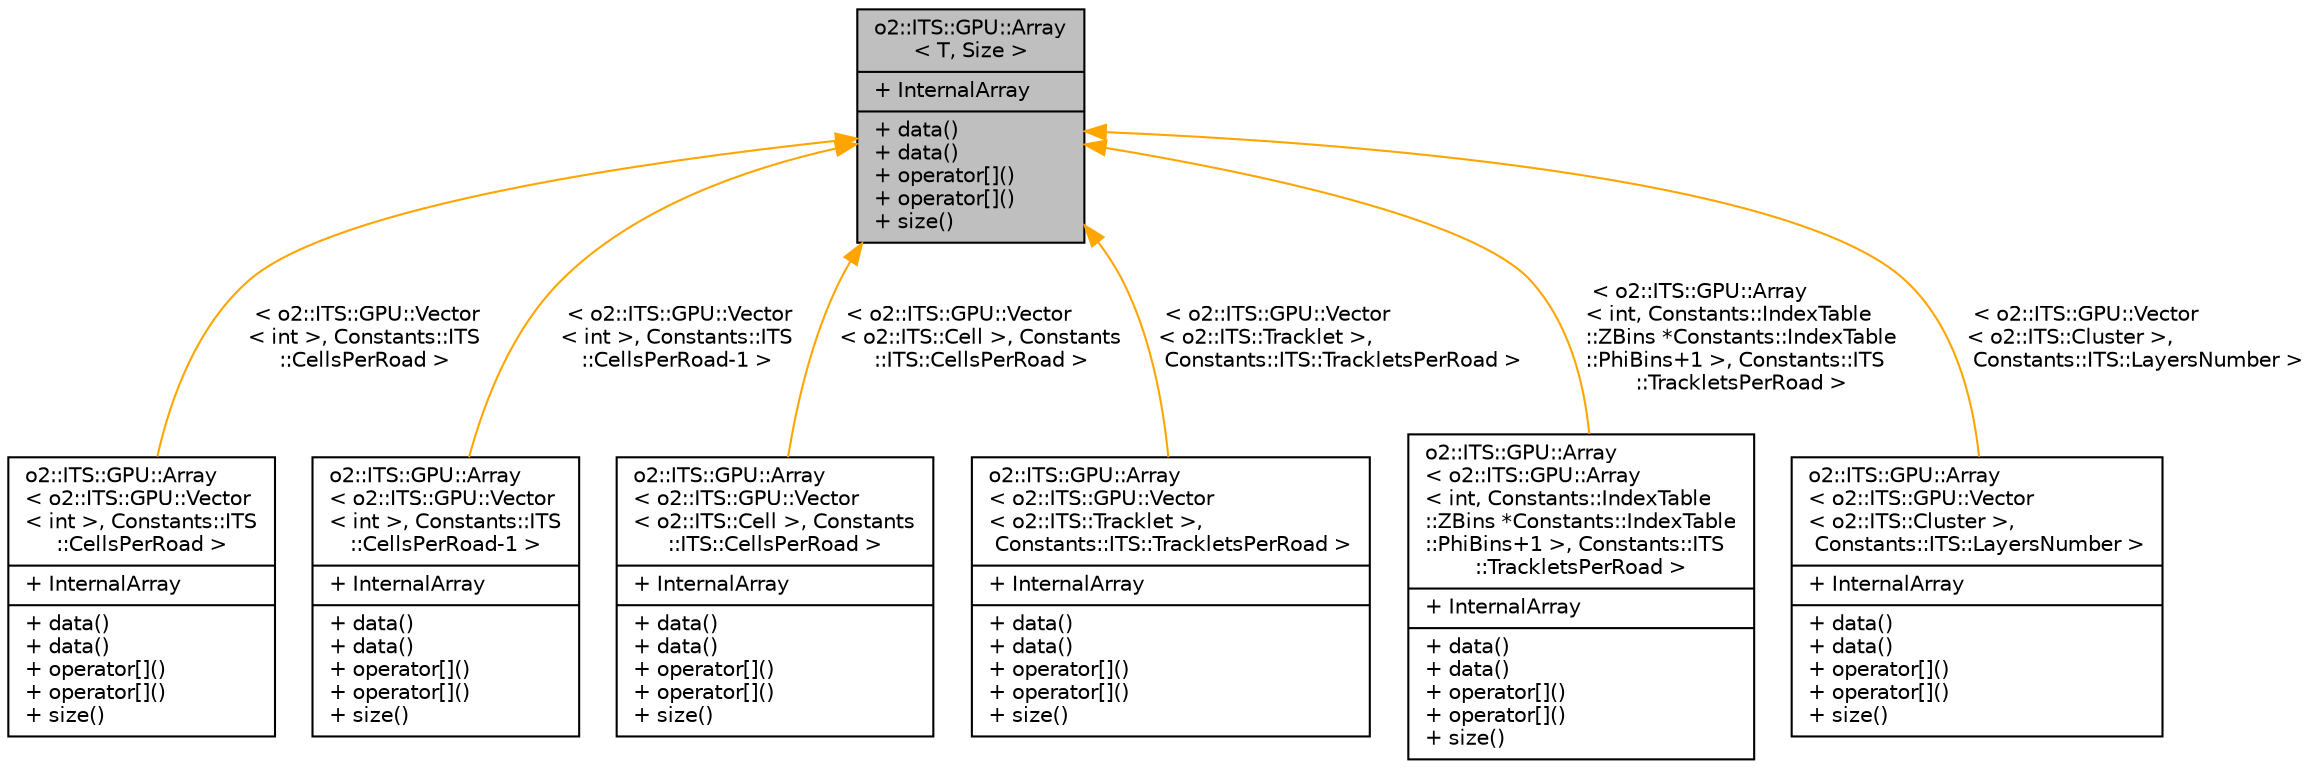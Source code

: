 digraph "o2::ITS::GPU::Array&lt; T, Size &gt;"
{
 // INTERACTIVE_SVG=YES
  bgcolor="transparent";
  edge [fontname="Helvetica",fontsize="10",labelfontname="Helvetica",labelfontsize="10"];
  node [fontname="Helvetica",fontsize="10",shape=record];
  Node1 [label="{o2::ITS::GPU::Array\l\< T, Size \>\n|+ InternalArray\l|+ data()\l+ data()\l+ operator[]()\l+ operator[]()\l+ size()\l}",height=0.2,width=0.4,color="black", fillcolor="grey75", style="filled" fontcolor="black"];
  Node1 -> Node2 [dir="back",color="orange",fontsize="10",style="solid",label=" \< o2::ITS::GPU::Vector\l\< int \>, Constants::ITS\l::CellsPerRoad \>" ,fontname="Helvetica"];
  Node2 [label="{o2::ITS::GPU::Array\l\< o2::ITS::GPU::Vector\l\< int \>, Constants::ITS\l::CellsPerRoad \>\n|+ InternalArray\l|+ data()\l+ data()\l+ operator[]()\l+ operator[]()\l+ size()\l}",height=0.2,width=0.4,color="black",URL="$d3/db3/structo2_1_1ITS_1_1GPU_1_1Array.html"];
  Node1 -> Node3 [dir="back",color="orange",fontsize="10",style="solid",label=" \< o2::ITS::GPU::Vector\l\< int \>, Constants::ITS\l::CellsPerRoad-1 \>" ,fontname="Helvetica"];
  Node3 [label="{o2::ITS::GPU::Array\l\< o2::ITS::GPU::Vector\l\< int \>, Constants::ITS\l::CellsPerRoad-1 \>\n|+ InternalArray\l|+ data()\l+ data()\l+ operator[]()\l+ operator[]()\l+ size()\l}",height=0.2,width=0.4,color="black",URL="$d3/db3/structo2_1_1ITS_1_1GPU_1_1Array.html"];
  Node1 -> Node4 [dir="back",color="orange",fontsize="10",style="solid",label=" \< o2::ITS::GPU::Vector\l\< o2::ITS::Cell \>, Constants\l::ITS::CellsPerRoad \>" ,fontname="Helvetica"];
  Node4 [label="{o2::ITS::GPU::Array\l\< o2::ITS::GPU::Vector\l\< o2::ITS::Cell \>, Constants\l::ITS::CellsPerRoad \>\n|+ InternalArray\l|+ data()\l+ data()\l+ operator[]()\l+ operator[]()\l+ size()\l}",height=0.2,width=0.4,color="black",URL="$d3/db3/structo2_1_1ITS_1_1GPU_1_1Array.html"];
  Node1 -> Node5 [dir="back",color="orange",fontsize="10",style="solid",label=" \< o2::ITS::GPU::Vector\l\< o2::ITS::Tracklet \>,\l Constants::ITS::TrackletsPerRoad \>" ,fontname="Helvetica"];
  Node5 [label="{o2::ITS::GPU::Array\l\< o2::ITS::GPU::Vector\l\< o2::ITS::Tracklet \>,\l Constants::ITS::TrackletsPerRoad \>\n|+ InternalArray\l|+ data()\l+ data()\l+ operator[]()\l+ operator[]()\l+ size()\l}",height=0.2,width=0.4,color="black",URL="$d3/db3/structo2_1_1ITS_1_1GPU_1_1Array.html"];
  Node1 -> Node6 [dir="back",color="orange",fontsize="10",style="solid",label=" \< o2::ITS::GPU::Array\l\< int, Constants::IndexTable\l::ZBins *Constants::IndexTable\l::PhiBins+1 \>, Constants::ITS\l::TrackletsPerRoad \>" ,fontname="Helvetica"];
  Node6 [label="{o2::ITS::GPU::Array\l\< o2::ITS::GPU::Array\l\< int, Constants::IndexTable\l::ZBins *Constants::IndexTable\l::PhiBins+1 \>, Constants::ITS\l::TrackletsPerRoad \>\n|+ InternalArray\l|+ data()\l+ data()\l+ operator[]()\l+ operator[]()\l+ size()\l}",height=0.2,width=0.4,color="black",URL="$d3/db3/structo2_1_1ITS_1_1GPU_1_1Array.html"];
  Node1 -> Node7 [dir="back",color="orange",fontsize="10",style="solid",label=" \< o2::ITS::GPU::Vector\l\< o2::ITS::Cluster \>,\l Constants::ITS::LayersNumber \>" ,fontname="Helvetica"];
  Node7 [label="{o2::ITS::GPU::Array\l\< o2::ITS::GPU::Vector\l\< o2::ITS::Cluster \>,\l Constants::ITS::LayersNumber \>\n|+ InternalArray\l|+ data()\l+ data()\l+ operator[]()\l+ operator[]()\l+ size()\l}",height=0.2,width=0.4,color="black",URL="$d3/db3/structo2_1_1ITS_1_1GPU_1_1Array.html"];
}
